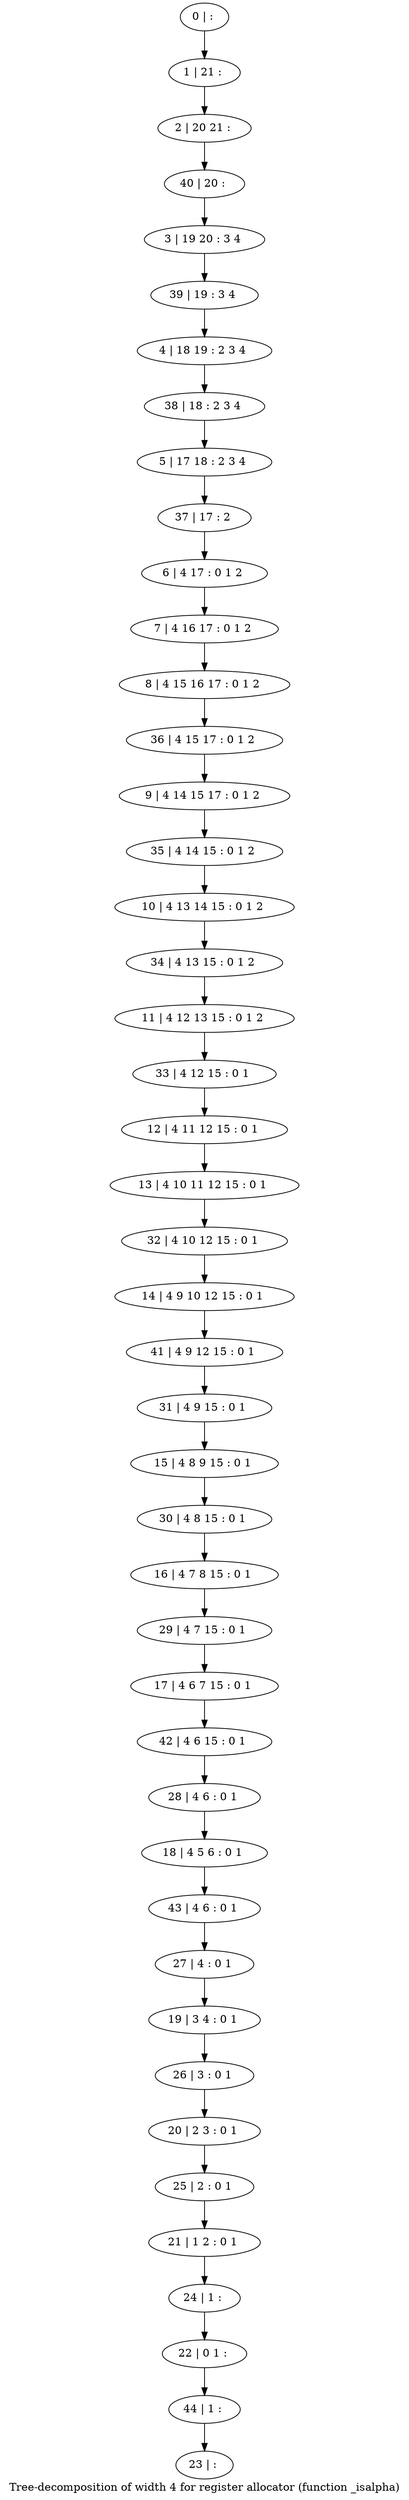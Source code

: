 digraph G {
graph [label="Tree-decomposition of width 4 for register allocator (function _isalpha)"]
0[label="0 | : "];
1[label="1 | 21 : "];
2[label="2 | 20 21 : "];
3[label="3 | 19 20 : 3 4 "];
4[label="4 | 18 19 : 2 3 4 "];
5[label="5 | 17 18 : 2 3 4 "];
6[label="6 | 4 17 : 0 1 2 "];
7[label="7 | 4 16 17 : 0 1 2 "];
8[label="8 | 4 15 16 17 : 0 1 2 "];
9[label="9 | 4 14 15 17 : 0 1 2 "];
10[label="10 | 4 13 14 15 : 0 1 2 "];
11[label="11 | 4 12 13 15 : 0 1 2 "];
12[label="12 | 4 11 12 15 : 0 1 "];
13[label="13 | 4 10 11 12 15 : 0 1 "];
14[label="14 | 4 9 10 12 15 : 0 1 "];
15[label="15 | 4 8 9 15 : 0 1 "];
16[label="16 | 4 7 8 15 : 0 1 "];
17[label="17 | 4 6 7 15 : 0 1 "];
18[label="18 | 4 5 6 : 0 1 "];
19[label="19 | 3 4 : 0 1 "];
20[label="20 | 2 3 : 0 1 "];
21[label="21 | 1 2 : 0 1 "];
22[label="22 | 0 1 : "];
23[label="23 | : "];
24[label="24 | 1 : "];
25[label="25 | 2 : 0 1 "];
26[label="26 | 3 : 0 1 "];
27[label="27 | 4 : 0 1 "];
28[label="28 | 4 6 : 0 1 "];
29[label="29 | 4 7 15 : 0 1 "];
30[label="30 | 4 8 15 : 0 1 "];
31[label="31 | 4 9 15 : 0 1 "];
32[label="32 | 4 10 12 15 : 0 1 "];
33[label="33 | 4 12 15 : 0 1 "];
34[label="34 | 4 13 15 : 0 1 2 "];
35[label="35 | 4 14 15 : 0 1 2 "];
36[label="36 | 4 15 17 : 0 1 2 "];
37[label="37 | 17 : 2 "];
38[label="38 | 18 : 2 3 4 "];
39[label="39 | 19 : 3 4 "];
40[label="40 | 20 : "];
41[label="41 | 4 9 12 15 : 0 1 "];
42[label="42 | 4 6 15 : 0 1 "];
43[label="43 | 4 6 : 0 1 "];
44[label="44 | 1 : "];
0->1 ;
1->2 ;
6->7 ;
7->8 ;
12->13 ;
24->22 ;
21->24 ;
25->21 ;
20->25 ;
26->20 ;
19->26 ;
27->19 ;
28->18 ;
29->17 ;
16->29 ;
30->16 ;
15->30 ;
31->15 ;
32->14 ;
13->32 ;
33->12 ;
11->33 ;
34->11 ;
10->34 ;
35->10 ;
9->35 ;
36->9 ;
8->36 ;
37->6 ;
5->37 ;
38->5 ;
4->38 ;
39->4 ;
3->39 ;
40->3 ;
2->40 ;
41->31 ;
14->41 ;
42->28 ;
17->42 ;
43->27 ;
18->43 ;
44->23 ;
22->44 ;
}

